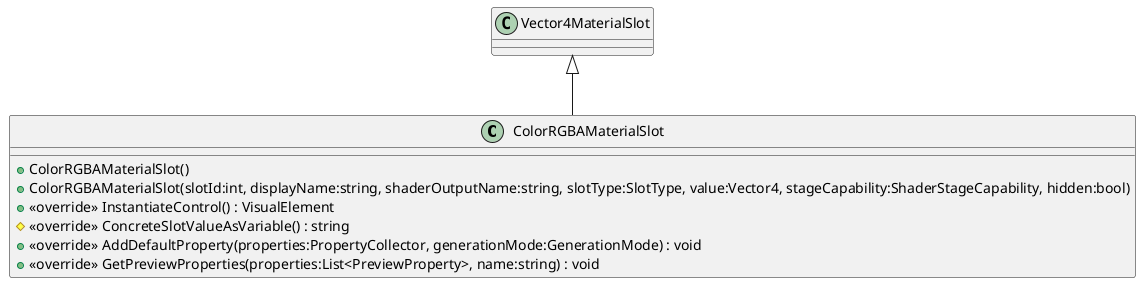 @startuml
class ColorRGBAMaterialSlot {
    + ColorRGBAMaterialSlot()
    + ColorRGBAMaterialSlot(slotId:int, displayName:string, shaderOutputName:string, slotType:SlotType, value:Vector4, stageCapability:ShaderStageCapability, hidden:bool)
    + <<override>> InstantiateControl() : VisualElement
    # <<override>> ConcreteSlotValueAsVariable() : string
    + <<override>> AddDefaultProperty(properties:PropertyCollector, generationMode:GenerationMode) : void
    + <<override>> GetPreviewProperties(properties:List<PreviewProperty>, name:string) : void
}
Vector4MaterialSlot <|-- ColorRGBAMaterialSlot
@enduml
